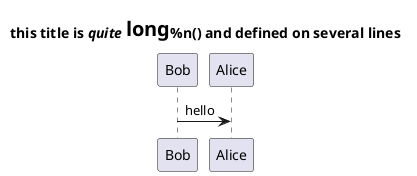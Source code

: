 {
  "sha1": "9qxyaoc6105lq1ya4cs4k2k89jqo8nt",
  "insertion": {
    "when": "2024-06-01T09:03:01.110Z",
    "user": "plantuml@gmail.com"
  }
}
@startuml
title this <b>title</b> is <i>quite</i> <font size=20>long</font>%n() and defined on several lines
Bob -> Alice : hello

@enduml

